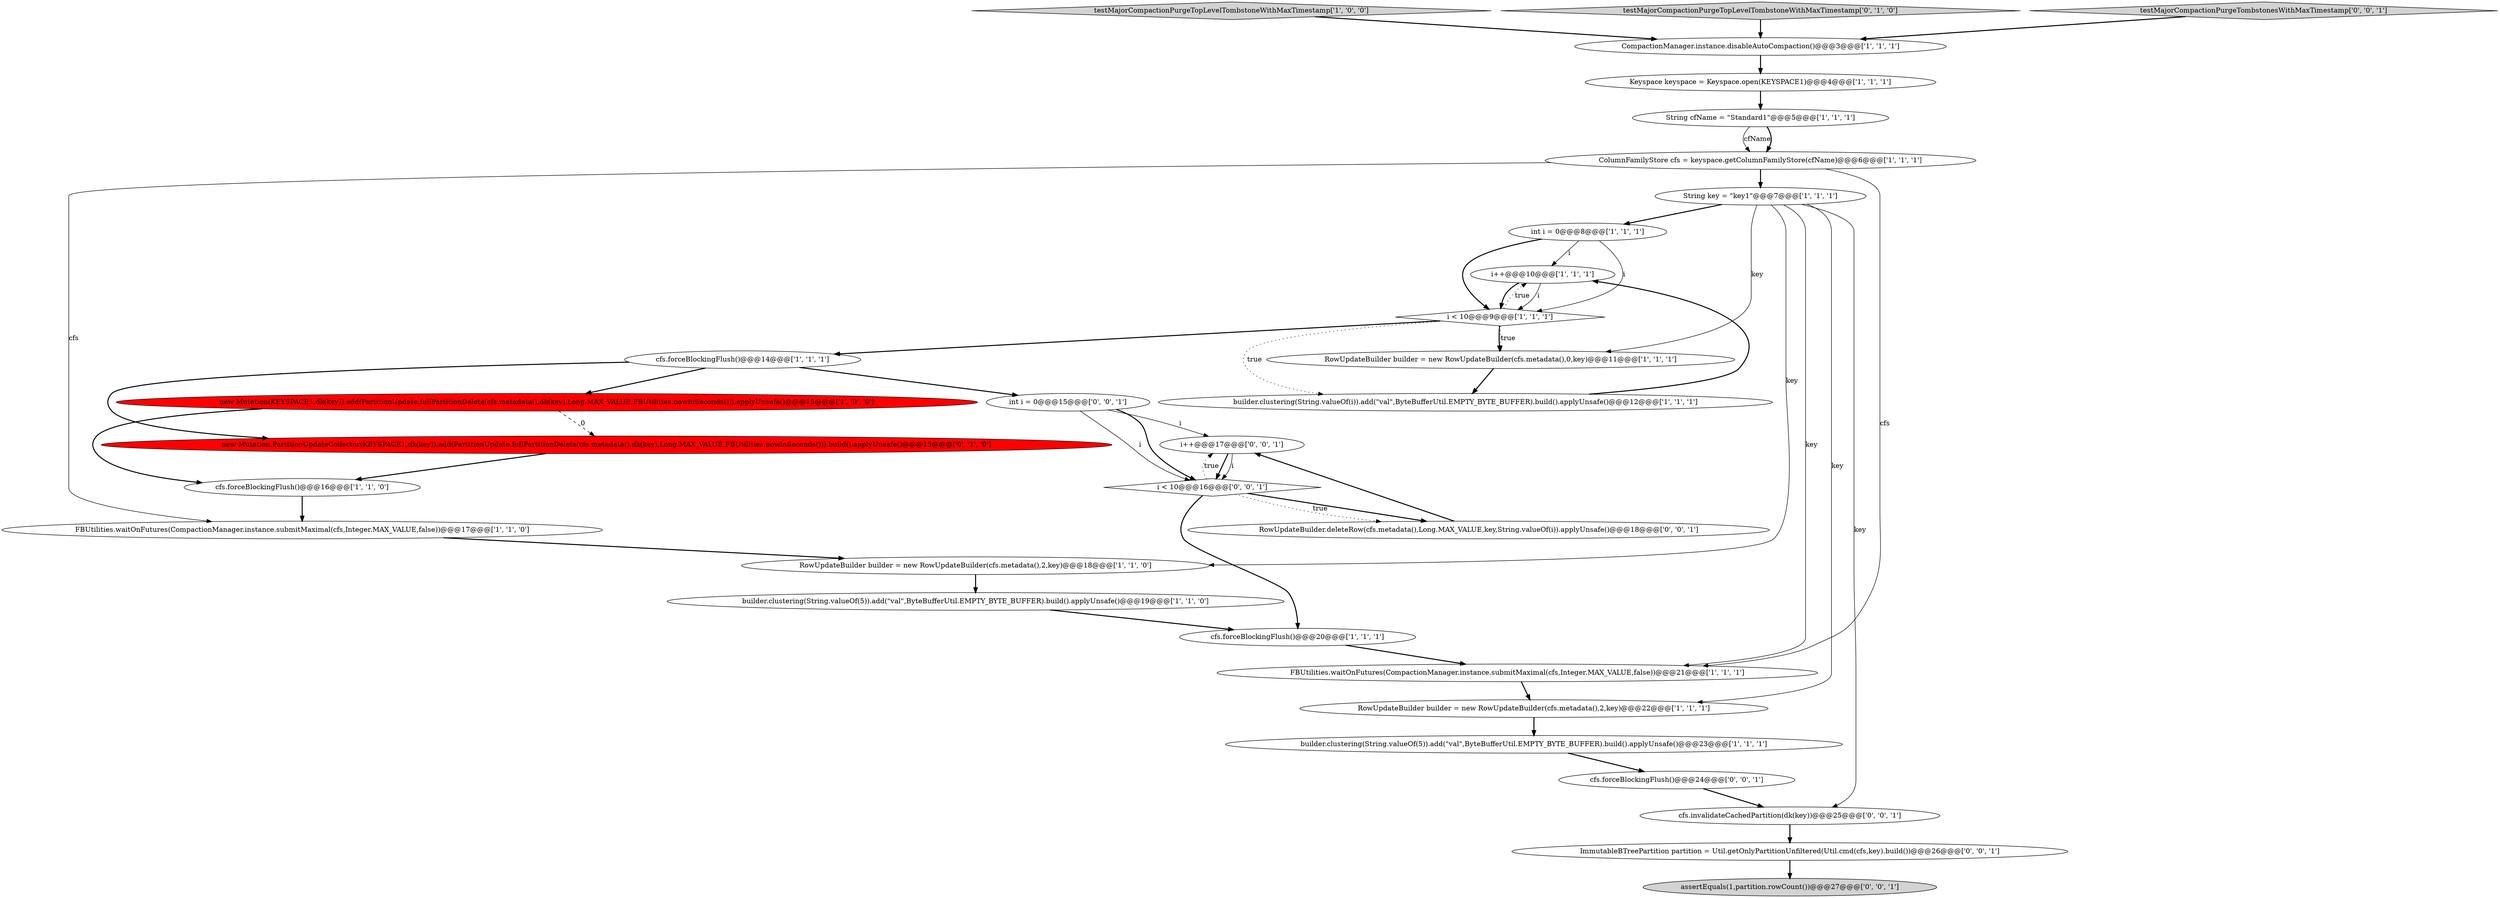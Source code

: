 digraph {
17 [style = filled, label = "FBUtilities.waitOnFutures(CompactionManager.instance.submitMaximal(cfs,Integer.MAX_VALUE,false))@@@17@@@['1', '1', '0']", fillcolor = white, shape = ellipse image = "AAA0AAABBB1BBB"];
14 [style = filled, label = "FBUtilities.waitOnFutures(CompactionManager.instance.submitMaximal(cfs,Integer.MAX_VALUE,false))@@@21@@@['1', '1', '1']", fillcolor = white, shape = ellipse image = "AAA0AAABBB1BBB"];
27 [style = filled, label = "assertEquals(1,partition.rowCount())@@@27@@@['0', '0', '1']", fillcolor = lightgray, shape = ellipse image = "AAA0AAABBB3BBB"];
19 [style = filled, label = "CompactionManager.instance.disableAutoCompaction()@@@3@@@['1', '1', '1']", fillcolor = white, shape = ellipse image = "AAA0AAABBB1BBB"];
10 [style = filled, label = "String cfName = \"Standard1\"@@@5@@@['1', '1', '1']", fillcolor = white, shape = ellipse image = "AAA0AAABBB1BBB"];
11 [style = filled, label = "builder.clustering(String.valueOf(5)).add(\"val\",ByteBufferUtil.EMPTY_BYTE_BUFFER).build().applyUnsafe()@@@23@@@['1', '1', '1']", fillcolor = white, shape = ellipse image = "AAA0AAABBB1BBB"];
15 [style = filled, label = "cfs.forceBlockingFlush()@@@14@@@['1', '1', '1']", fillcolor = white, shape = ellipse image = "AAA0AAABBB1BBB"];
6 [style = filled, label = "cfs.forceBlockingFlush()@@@20@@@['1', '1', '1']", fillcolor = white, shape = ellipse image = "AAA0AAABBB1BBB"];
28 [style = filled, label = "cfs.forceBlockingFlush()@@@24@@@['0', '0', '1']", fillcolor = white, shape = ellipse image = "AAA0AAABBB3BBB"];
12 [style = filled, label = "cfs.forceBlockingFlush()@@@16@@@['1', '1', '0']", fillcolor = white, shape = ellipse image = "AAA0AAABBB1BBB"];
0 [style = filled, label = "RowUpdateBuilder builder = new RowUpdateBuilder(cfs.metadata(),2,key)@@@18@@@['1', '1', '0']", fillcolor = white, shape = ellipse image = "AAA0AAABBB1BBB"];
31 [style = filled, label = "i++@@@17@@@['0', '0', '1']", fillcolor = white, shape = ellipse image = "AAA0AAABBB3BBB"];
5 [style = filled, label = "i++@@@10@@@['1', '1', '1']", fillcolor = white, shape = ellipse image = "AAA0AAABBB1BBB"];
20 [style = filled, label = "new Mutation(KEYSPACE1,dk(key)).add(PartitionUpdate.fullPartitionDelete(cfs.metadata(),dk(key),Long.MAX_VALUE,FBUtilities.nowInSeconds())).applyUnsafe()@@@15@@@['1', '0', '0']", fillcolor = red, shape = ellipse image = "AAA1AAABBB1BBB"];
7 [style = filled, label = "RowUpdateBuilder builder = new RowUpdateBuilder(cfs.metadata(),2,key)@@@22@@@['1', '1', '1']", fillcolor = white, shape = ellipse image = "AAA0AAABBB1BBB"];
18 [style = filled, label = "String key = \"key1\"@@@7@@@['1', '1', '1']", fillcolor = white, shape = ellipse image = "AAA0AAABBB1BBB"];
22 [style = filled, label = "new Mutation.PartitionUpdateCollector(KEYSPACE1,dk(key)).add(PartitionUpdate.fullPartitionDelete(cfs.metadata(),dk(key),Long.MAX_VALUE,FBUtilities.nowInSeconds())).build().applyUnsafe()@@@15@@@['0', '1', '0']", fillcolor = red, shape = ellipse image = "AAA1AAABBB2BBB"];
8 [style = filled, label = "testMajorCompactionPurgeTopLevelTombstoneWithMaxTimestamp['1', '0', '0']", fillcolor = lightgray, shape = diamond image = "AAA0AAABBB1BBB"];
21 [style = filled, label = "testMajorCompactionPurgeTopLevelTombstoneWithMaxTimestamp['0', '1', '0']", fillcolor = lightgray, shape = diamond image = "AAA0AAABBB2BBB"];
4 [style = filled, label = "Keyspace keyspace = Keyspace.open(KEYSPACE1)@@@4@@@['1', '1', '1']", fillcolor = white, shape = ellipse image = "AAA0AAABBB1BBB"];
3 [style = filled, label = "int i = 0@@@8@@@['1', '1', '1']", fillcolor = white, shape = ellipse image = "AAA0AAABBB1BBB"];
30 [style = filled, label = "cfs.invalidateCachedPartition(dk(key))@@@25@@@['0', '0', '1']", fillcolor = white, shape = ellipse image = "AAA0AAABBB3BBB"];
9 [style = filled, label = "builder.clustering(String.valueOf(i)).add(\"val\",ByteBufferUtil.EMPTY_BYTE_BUFFER).build().applyUnsafe()@@@12@@@['1', '1', '1']", fillcolor = white, shape = ellipse image = "AAA0AAABBB1BBB"];
16 [style = filled, label = "i < 10@@@9@@@['1', '1', '1']", fillcolor = white, shape = diamond image = "AAA0AAABBB1BBB"];
23 [style = filled, label = "i < 10@@@16@@@['0', '0', '1']", fillcolor = white, shape = diamond image = "AAA0AAABBB3BBB"];
1 [style = filled, label = "RowUpdateBuilder builder = new RowUpdateBuilder(cfs.metadata(),0,key)@@@11@@@['1', '1', '1']", fillcolor = white, shape = ellipse image = "AAA0AAABBB1BBB"];
24 [style = filled, label = "ImmutableBTreePartition partition = Util.getOnlyPartitionUnfiltered(Util.cmd(cfs,key).build())@@@26@@@['0', '0', '1']", fillcolor = white, shape = ellipse image = "AAA0AAABBB3BBB"];
2 [style = filled, label = "builder.clustering(String.valueOf(5)).add(\"val\",ByteBufferUtil.EMPTY_BYTE_BUFFER).build().applyUnsafe()@@@19@@@['1', '1', '0']", fillcolor = white, shape = ellipse image = "AAA0AAABBB1BBB"];
13 [style = filled, label = "ColumnFamilyStore cfs = keyspace.getColumnFamilyStore(cfName)@@@6@@@['1', '1', '1']", fillcolor = white, shape = ellipse image = "AAA0AAABBB1BBB"];
25 [style = filled, label = "int i = 0@@@15@@@['0', '0', '1']", fillcolor = white, shape = ellipse image = "AAA0AAABBB3BBB"];
26 [style = filled, label = "testMajorCompactionPurgeTombstonesWithMaxTimestamp['0', '0', '1']", fillcolor = lightgray, shape = diamond image = "AAA0AAABBB3BBB"];
29 [style = filled, label = "RowUpdateBuilder.deleteRow(cfs.metadata(),Long.MAX_VALUE,key,String.valueOf(i)).applyUnsafe()@@@18@@@['0', '0', '1']", fillcolor = white, shape = ellipse image = "AAA0AAABBB3BBB"];
4->10 [style = bold, label=""];
16->15 [style = bold, label=""];
11->28 [style = bold, label=""];
18->3 [style = bold, label=""];
30->24 [style = bold, label=""];
18->30 [style = solid, label="key"];
5->16 [style = solid, label="i"];
7->11 [style = bold, label=""];
31->23 [style = bold, label=""];
3->16 [style = solid, label="i"];
16->9 [style = dotted, label="true"];
21->19 [style = bold, label=""];
28->30 [style = bold, label=""];
13->14 [style = solid, label="cfs"];
3->5 [style = solid, label="i"];
2->6 [style = bold, label=""];
8->19 [style = bold, label=""];
15->25 [style = bold, label=""];
25->23 [style = bold, label=""];
31->23 [style = solid, label="i"];
29->31 [style = bold, label=""];
0->2 [style = bold, label=""];
12->17 [style = bold, label=""];
3->16 [style = bold, label=""];
25->31 [style = solid, label="i"];
26->19 [style = bold, label=""];
18->0 [style = solid, label="key"];
1->9 [style = bold, label=""];
10->13 [style = solid, label="cfName"];
15->22 [style = bold, label=""];
14->7 [style = bold, label=""];
18->7 [style = solid, label="key"];
5->16 [style = bold, label=""];
6->14 [style = bold, label=""];
23->29 [style = bold, label=""];
17->0 [style = bold, label=""];
10->13 [style = bold, label=""];
16->1 [style = bold, label=""];
16->1 [style = dotted, label="true"];
18->14 [style = solid, label="key"];
15->20 [style = bold, label=""];
22->12 [style = bold, label=""];
23->6 [style = bold, label=""];
20->12 [style = bold, label=""];
18->1 [style = solid, label="key"];
16->5 [style = dotted, label="true"];
20->22 [style = dashed, label="0"];
9->5 [style = bold, label=""];
19->4 [style = bold, label=""];
23->29 [style = dotted, label="true"];
23->31 [style = dotted, label="true"];
24->27 [style = bold, label=""];
25->23 [style = solid, label="i"];
13->18 [style = bold, label=""];
13->17 [style = solid, label="cfs"];
}
